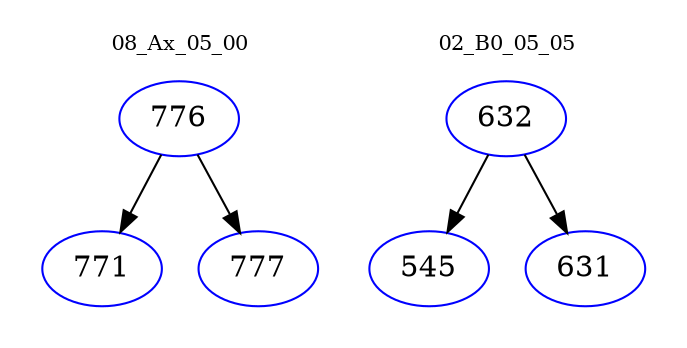 digraph{
subgraph cluster_0 {
color = white
label = "08_Ax_05_00";
fontsize=10;
T0_776 [label="776", color="blue"]
T0_776 -> T0_771 [color="black"]
T0_771 [label="771", color="blue"]
T0_776 -> T0_777 [color="black"]
T0_777 [label="777", color="blue"]
}
subgraph cluster_1 {
color = white
label = "02_B0_05_05";
fontsize=10;
T1_632 [label="632", color="blue"]
T1_632 -> T1_545 [color="black"]
T1_545 [label="545", color="blue"]
T1_632 -> T1_631 [color="black"]
T1_631 [label="631", color="blue"]
}
}
